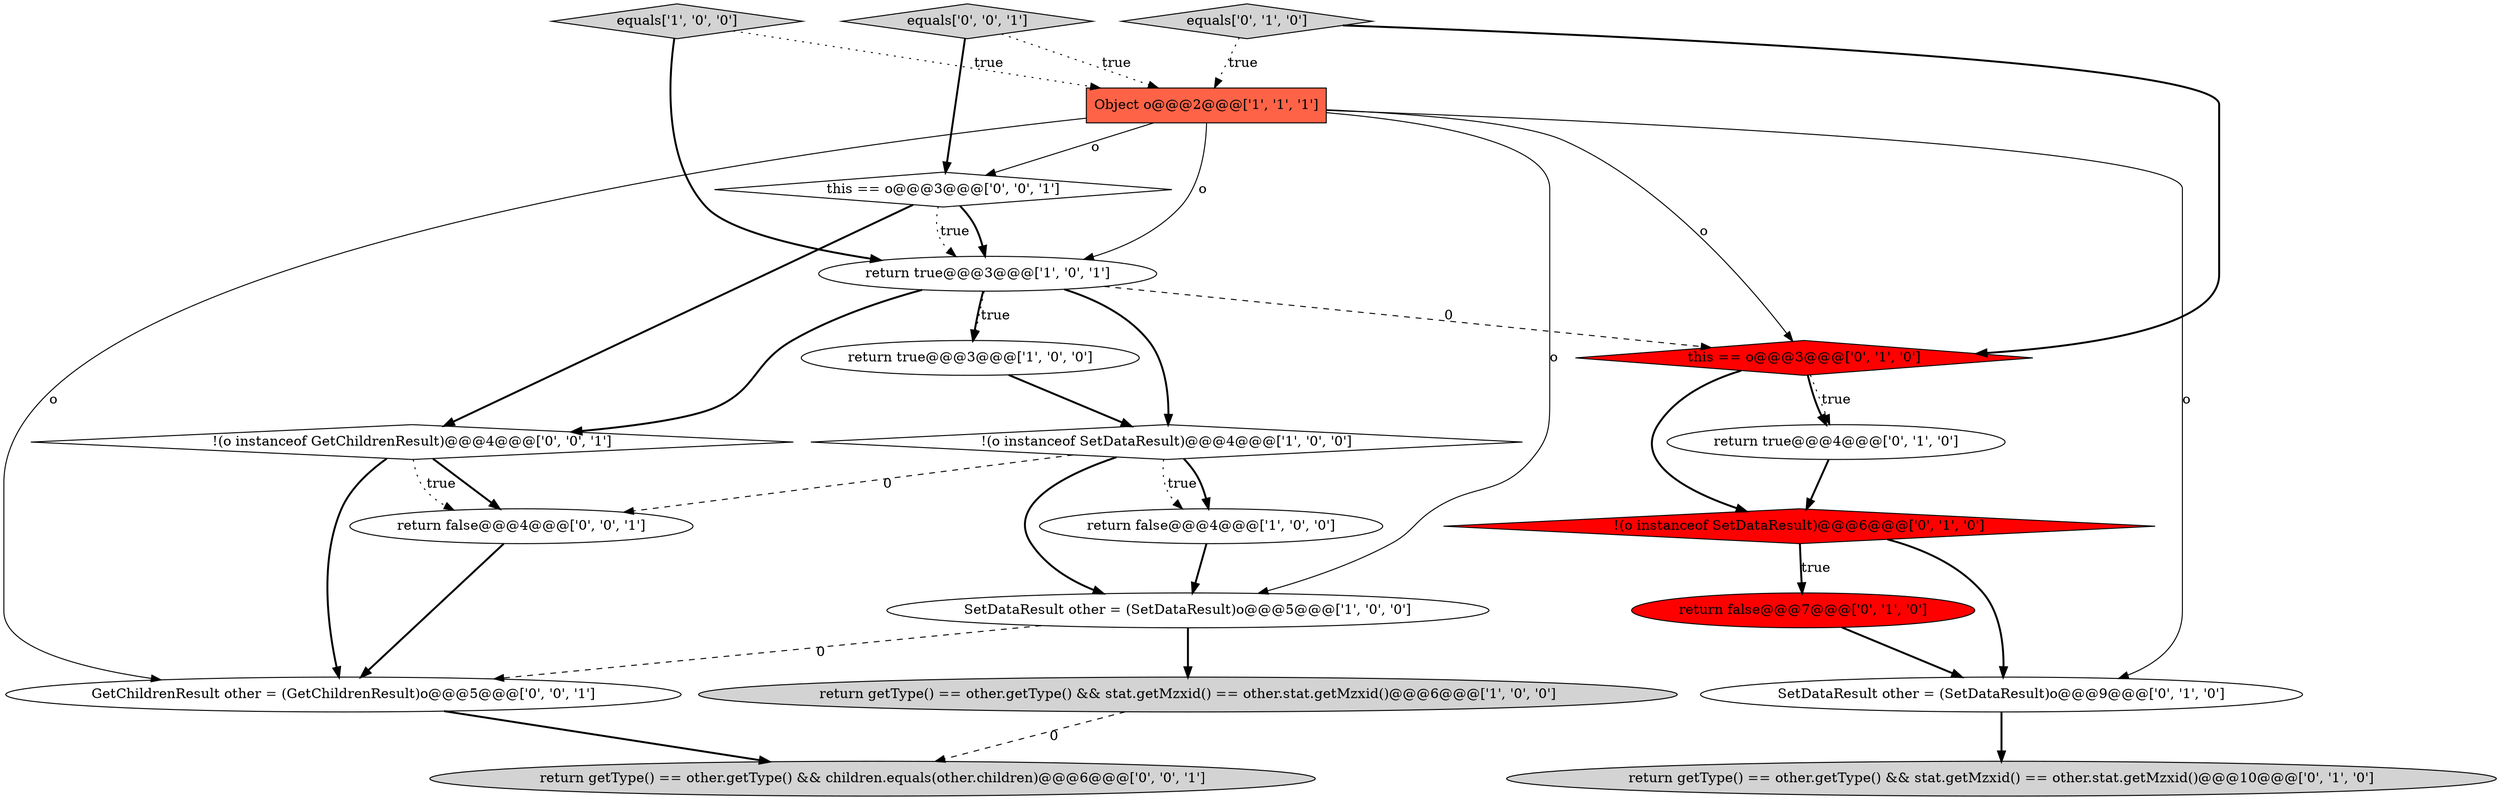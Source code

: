 digraph {
1 [style = filled, label = "return true@@@3@@@['1', '0', '0']", fillcolor = white, shape = ellipse image = "AAA0AAABBB1BBB"];
4 [style = filled, label = "equals['1', '0', '0']", fillcolor = lightgray, shape = diamond image = "AAA0AAABBB1BBB"];
10 [style = filled, label = "this == o@@@3@@@['0', '1', '0']", fillcolor = red, shape = diamond image = "AAA1AAABBB2BBB"];
11 [style = filled, label = "SetDataResult other = (SetDataResult)o@@@9@@@['0', '1', '0']", fillcolor = white, shape = ellipse image = "AAA0AAABBB2BBB"];
13 [style = filled, label = "!(o instanceof SetDataResult)@@@6@@@['0', '1', '0']", fillcolor = red, shape = diamond image = "AAA1AAABBB2BBB"];
9 [style = filled, label = "return false@@@7@@@['0', '1', '0']", fillcolor = red, shape = ellipse image = "AAA1AAABBB2BBB"];
18 [style = filled, label = "equals['0', '0', '1']", fillcolor = lightgray, shape = diamond image = "AAA0AAABBB3BBB"];
3 [style = filled, label = "return true@@@3@@@['1', '0', '1']", fillcolor = white, shape = ellipse image = "AAA0AAABBB1BBB"];
15 [style = filled, label = "this == o@@@3@@@['0', '0', '1']", fillcolor = white, shape = diamond image = "AAA0AAABBB3BBB"];
5 [style = filled, label = "!(o instanceof SetDataResult)@@@4@@@['1', '0', '0']", fillcolor = white, shape = diamond image = "AAA0AAABBB1BBB"];
14 [style = filled, label = "return getType() == other.getType() && stat.getMzxid() == other.stat.getMzxid()@@@10@@@['0', '1', '0']", fillcolor = lightgray, shape = ellipse image = "AAA0AAABBB2BBB"];
7 [style = filled, label = "Object o@@@2@@@['1', '1', '1']", fillcolor = tomato, shape = box image = "AAA0AAABBB1BBB"];
8 [style = filled, label = "return true@@@4@@@['0', '1', '0']", fillcolor = white, shape = ellipse image = "AAA0AAABBB2BBB"];
19 [style = filled, label = "return false@@@4@@@['0', '0', '1']", fillcolor = white, shape = ellipse image = "AAA0AAABBB3BBB"];
6 [style = filled, label = "SetDataResult other = (SetDataResult)o@@@5@@@['1', '0', '0']", fillcolor = white, shape = ellipse image = "AAA0AAABBB1BBB"];
12 [style = filled, label = "equals['0', '1', '0']", fillcolor = lightgray, shape = diamond image = "AAA0AAABBB2BBB"];
17 [style = filled, label = "!(o instanceof GetChildrenResult)@@@4@@@['0', '0', '1']", fillcolor = white, shape = diamond image = "AAA0AAABBB3BBB"];
16 [style = filled, label = "GetChildrenResult other = (GetChildrenResult)o@@@5@@@['0', '0', '1']", fillcolor = white, shape = ellipse image = "AAA0AAABBB3BBB"];
20 [style = filled, label = "return getType() == other.getType() && children.equals(other.children)@@@6@@@['0', '0', '1']", fillcolor = lightgray, shape = ellipse image = "AAA0AAABBB3BBB"];
0 [style = filled, label = "return false@@@4@@@['1', '0', '0']", fillcolor = white, shape = ellipse image = "AAA0AAABBB1BBB"];
2 [style = filled, label = "return getType() == other.getType() && stat.getMzxid() == other.stat.getMzxid()@@@6@@@['1', '0', '0']", fillcolor = lightgray, shape = ellipse image = "AAA0AAABBB1BBB"];
1->5 [style = bold, label=""];
10->8 [style = dotted, label="true"];
4->3 [style = bold, label=""];
18->7 [style = dotted, label="true"];
2->20 [style = dashed, label="0"];
9->11 [style = bold, label=""];
3->1 [style = bold, label=""];
11->14 [style = bold, label=""];
0->6 [style = bold, label=""];
7->3 [style = solid, label="o"];
7->11 [style = solid, label="o"];
18->15 [style = bold, label=""];
4->7 [style = dotted, label="true"];
5->0 [style = dotted, label="true"];
15->3 [style = bold, label=""];
13->11 [style = bold, label=""];
17->19 [style = bold, label=""];
19->16 [style = bold, label=""];
7->6 [style = solid, label="o"];
6->2 [style = bold, label=""];
15->3 [style = dotted, label="true"];
7->10 [style = solid, label="o"];
15->17 [style = bold, label=""];
3->5 [style = bold, label=""];
12->10 [style = bold, label=""];
7->15 [style = solid, label="o"];
6->16 [style = dashed, label="0"];
5->6 [style = bold, label=""];
10->8 [style = bold, label=""];
5->0 [style = bold, label=""];
10->13 [style = bold, label=""];
7->16 [style = solid, label="o"];
17->19 [style = dotted, label="true"];
3->17 [style = bold, label=""];
3->10 [style = dashed, label="0"];
13->9 [style = bold, label=""];
12->7 [style = dotted, label="true"];
16->20 [style = bold, label=""];
5->19 [style = dashed, label="0"];
3->1 [style = dotted, label="true"];
17->16 [style = bold, label=""];
8->13 [style = bold, label=""];
13->9 [style = dotted, label="true"];
}
